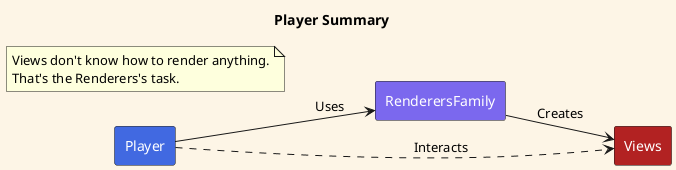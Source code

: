 @startuml

left to right direction
skinparam backgroundcolor oldlace

title Player Summary

rectangle Player #RoyalBlue;text:white
rectangle RenderersFamily #MediumSlateBlue;text:white
rectangle Views #FireBrick;text:white

note as N1
    Views don't know how to render anything.
    That's the Renderers's task.
end note

Player ..> Views : "Interacts"
Player --> RenderersFamily : Uses
RenderersFamily --> Views : Creates



'RenderersFamily  .[hidden] N1

@enduml